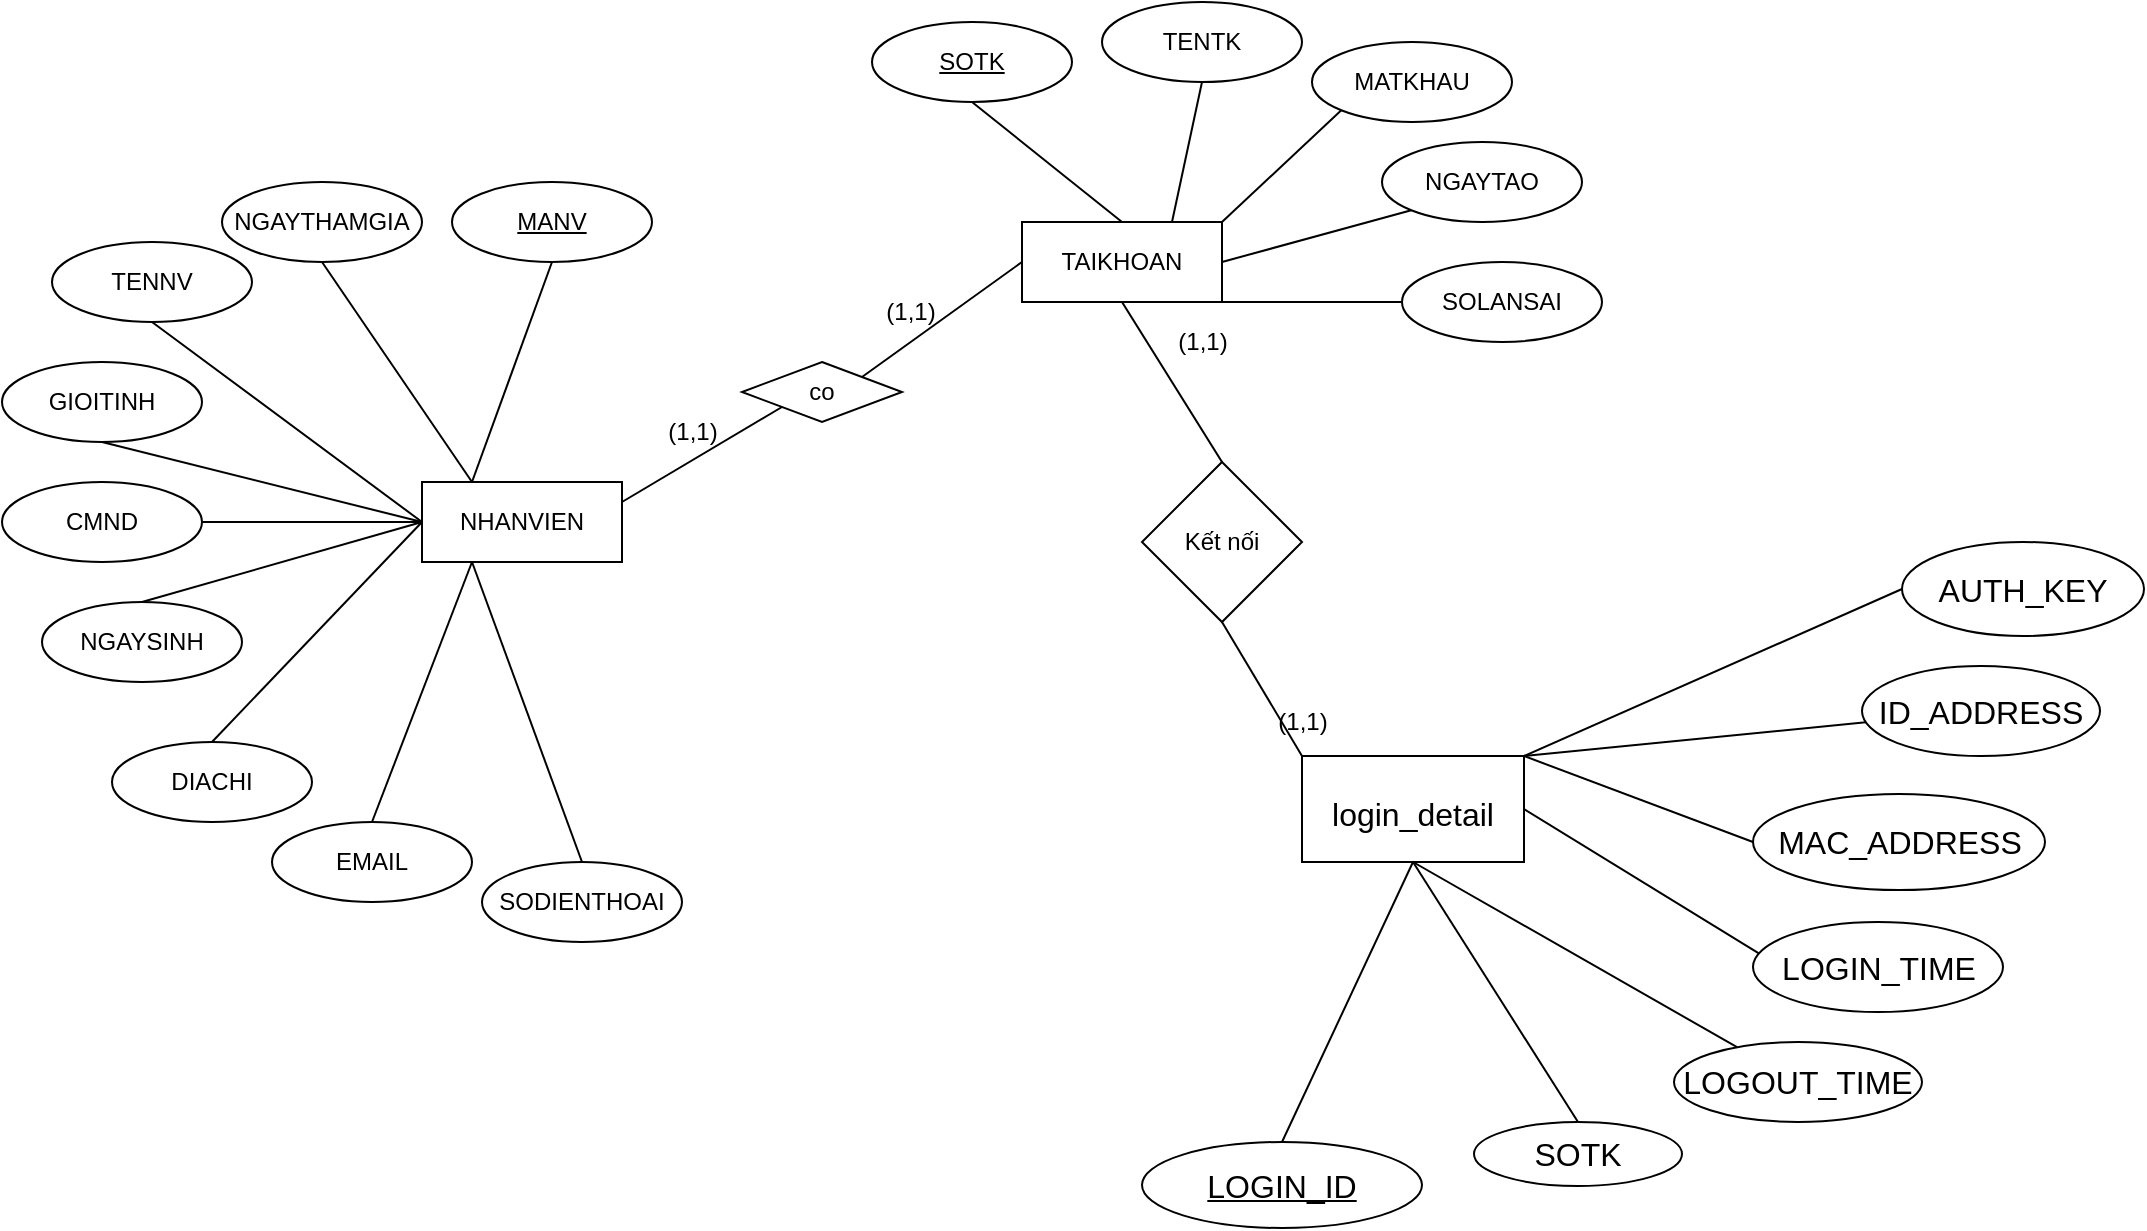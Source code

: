 <mxfile version="20.3.0" type="device"><diagram id="AjGUlBx2SZJ8fAy3tSt0" name="Page-1"><mxGraphModel dx="1298" dy="-1399" grid="1" gridSize="10" guides="1" tooltips="1" connect="1" arrows="1" fold="1" page="1" pageScale="1" pageWidth="850" pageHeight="1100" math="0" shadow="0"><root><mxCell id="0"/><mxCell id="1" parent="0"/><mxCell id="5hmejOzK3oDJFaAcILtw-1" value="NHANVIEN" style="whiteSpace=wrap;html=1;align=center;" parent="1" vertex="1"><mxGeometry x="220" y="2570" width="100" height="40" as="geometry"/></mxCell><mxCell id="5hmejOzK3oDJFaAcILtw-2" value="MANV" style="ellipse;whiteSpace=wrap;html=1;align=center;fontStyle=4;" parent="1" vertex="1"><mxGeometry x="235" y="2420" width="100" height="40" as="geometry"/></mxCell><mxCell id="5hmejOzK3oDJFaAcILtw-3" value="TENNV" style="ellipse;whiteSpace=wrap;html=1;align=center;" parent="1" vertex="1"><mxGeometry x="35" y="2450" width="100" height="40" as="geometry"/></mxCell><mxCell id="5hmejOzK3oDJFaAcILtw-4" value="GIOITINH" style="ellipse;whiteSpace=wrap;html=1;align=center;" parent="1" vertex="1"><mxGeometry x="10" y="2510" width="100" height="40" as="geometry"/></mxCell><mxCell id="5hmejOzK3oDJFaAcILtw-5" value="CMND" style="ellipse;whiteSpace=wrap;html=1;align=center;" parent="1" vertex="1"><mxGeometry x="10" y="2570" width="100" height="40" as="geometry"/></mxCell><mxCell id="5hmejOzK3oDJFaAcILtw-6" value="NGAYSINH" style="ellipse;whiteSpace=wrap;html=1;align=center;" parent="1" vertex="1"><mxGeometry x="30" y="2630" width="100" height="40" as="geometry"/></mxCell><mxCell id="5hmejOzK3oDJFaAcILtw-7" value="SODIENTHOAI" style="ellipse;whiteSpace=wrap;html=1;align=center;" parent="1" vertex="1"><mxGeometry x="250" y="2760" width="100" height="40" as="geometry"/></mxCell><mxCell id="5hmejOzK3oDJFaAcILtw-8" value="EMAIL" style="ellipse;whiteSpace=wrap;html=1;align=center;" parent="1" vertex="1"><mxGeometry x="145" y="2740" width="100" height="40" as="geometry"/></mxCell><mxCell id="5hmejOzK3oDJFaAcILtw-9" value="DIACHI" style="ellipse;whiteSpace=wrap;html=1;align=center;" parent="1" vertex="1"><mxGeometry x="65" y="2700" width="100" height="40" as="geometry"/></mxCell><mxCell id="5hmejOzK3oDJFaAcILtw-10" value="NGAYTHAMGIA" style="ellipse;whiteSpace=wrap;html=1;align=center;" parent="1" vertex="1"><mxGeometry x="120" y="2420" width="100" height="40" as="geometry"/></mxCell><mxCell id="5hmejOzK3oDJFaAcILtw-11" value="" style="endArrow=none;html=1;rounded=0;strokeColor=#000000;exitX=0.25;exitY=0;exitDx=0;exitDy=0;entryX=0.5;entryY=1;entryDx=0;entryDy=0;" parent="1" source="5hmejOzK3oDJFaAcILtw-1" target="5hmejOzK3oDJFaAcILtw-2" edge="1"><mxGeometry width="50" height="50" relative="1" as="geometry"><mxPoint x="360" y="2580" as="sourcePoint"/><mxPoint x="410" y="2530" as="targetPoint"/></mxGeometry></mxCell><mxCell id="5hmejOzK3oDJFaAcILtw-12" value="" style="endArrow=none;html=1;rounded=0;strokeColor=#000000;exitX=0.25;exitY=0;exitDx=0;exitDy=0;entryX=0.5;entryY=1;entryDx=0;entryDy=0;" parent="1" source="5hmejOzK3oDJFaAcILtw-1" target="5hmejOzK3oDJFaAcILtw-10" edge="1"><mxGeometry width="50" height="50" relative="1" as="geometry"><mxPoint x="360" y="2580" as="sourcePoint"/><mxPoint x="410" y="2530" as="targetPoint"/></mxGeometry></mxCell><mxCell id="5hmejOzK3oDJFaAcILtw-13" value="" style="endArrow=none;html=1;rounded=0;strokeColor=#000000;exitX=0;exitY=0.5;exitDx=0;exitDy=0;entryX=0.5;entryY=1;entryDx=0;entryDy=0;" parent="1" source="5hmejOzK3oDJFaAcILtw-1" target="5hmejOzK3oDJFaAcILtw-3" edge="1"><mxGeometry width="50" height="50" relative="1" as="geometry"><mxPoint x="360" y="2580" as="sourcePoint"/><mxPoint x="410" y="2530" as="targetPoint"/></mxGeometry></mxCell><mxCell id="5hmejOzK3oDJFaAcILtw-14" value="" style="endArrow=none;html=1;rounded=0;strokeColor=#000000;exitX=0;exitY=0.5;exitDx=0;exitDy=0;entryX=0.5;entryY=1;entryDx=0;entryDy=0;" parent="1" source="5hmejOzK3oDJFaAcILtw-1" target="5hmejOzK3oDJFaAcILtw-4" edge="1"><mxGeometry width="50" height="50" relative="1" as="geometry"><mxPoint x="360" y="2580" as="sourcePoint"/><mxPoint x="410" y="2530" as="targetPoint"/></mxGeometry></mxCell><mxCell id="5hmejOzK3oDJFaAcILtw-15" value="" style="endArrow=none;html=1;rounded=0;strokeColor=#000000;exitX=0;exitY=0.5;exitDx=0;exitDy=0;entryX=1;entryY=0.5;entryDx=0;entryDy=0;" parent="1" source="5hmejOzK3oDJFaAcILtw-1" target="5hmejOzK3oDJFaAcILtw-5" edge="1"><mxGeometry width="50" height="50" relative="1" as="geometry"><mxPoint x="360" y="2580" as="sourcePoint"/><mxPoint x="410" y="2530" as="targetPoint"/></mxGeometry></mxCell><mxCell id="5hmejOzK3oDJFaAcILtw-16" value="" style="endArrow=none;html=1;rounded=0;strokeColor=#000000;entryX=0.5;entryY=0;entryDx=0;entryDy=0;" parent="1" target="5hmejOzK3oDJFaAcILtw-6" edge="1"><mxGeometry width="50" height="50" relative="1" as="geometry"><mxPoint x="220" y="2590.0" as="sourcePoint"/><mxPoint x="410" y="2530" as="targetPoint"/></mxGeometry></mxCell><mxCell id="5hmejOzK3oDJFaAcILtw-17" value="" style="endArrow=none;html=1;rounded=0;strokeColor=#000000;exitX=0;exitY=0.5;exitDx=0;exitDy=0;entryX=0.5;entryY=0;entryDx=0;entryDy=0;" parent="1" source="5hmejOzK3oDJFaAcILtw-1" target="5hmejOzK3oDJFaAcILtw-9" edge="1"><mxGeometry width="50" height="50" relative="1" as="geometry"><mxPoint x="360" y="2580" as="sourcePoint"/><mxPoint x="410" y="2530" as="targetPoint"/></mxGeometry></mxCell><mxCell id="5hmejOzK3oDJFaAcILtw-18" value="" style="endArrow=none;html=1;rounded=0;strokeColor=#000000;exitX=0.25;exitY=1;exitDx=0;exitDy=0;entryX=0.5;entryY=0;entryDx=0;entryDy=0;" parent="1" source="5hmejOzK3oDJFaAcILtw-1" target="5hmejOzK3oDJFaAcILtw-8" edge="1"><mxGeometry width="50" height="50" relative="1" as="geometry"><mxPoint x="360" y="2580" as="sourcePoint"/><mxPoint x="410" y="2530" as="targetPoint"/></mxGeometry></mxCell><mxCell id="5hmejOzK3oDJFaAcILtw-19" value="" style="endArrow=none;html=1;rounded=0;strokeColor=#000000;exitX=0.25;exitY=1;exitDx=0;exitDy=0;entryX=0.5;entryY=0;entryDx=0;entryDy=0;" parent="1" source="5hmejOzK3oDJFaAcILtw-1" target="5hmejOzK3oDJFaAcILtw-7" edge="1"><mxGeometry width="50" height="50" relative="1" as="geometry"><mxPoint x="360" y="2580" as="sourcePoint"/><mxPoint x="410" y="2530" as="targetPoint"/></mxGeometry></mxCell><mxCell id="5hmejOzK3oDJFaAcILtw-20" value="TAIKHOAN" style="whiteSpace=wrap;html=1;align=center;" parent="1" vertex="1"><mxGeometry x="520" y="2440" width="100" height="40" as="geometry"/></mxCell><mxCell id="5hmejOzK3oDJFaAcILtw-21" value="SOTK" style="ellipse;whiteSpace=wrap;html=1;align=center;fontStyle=4;" parent="1" vertex="1"><mxGeometry x="445" y="2340" width="100" height="40" as="geometry"/></mxCell><mxCell id="5hmejOzK3oDJFaAcILtw-26" value="TENTK" style="ellipse;whiteSpace=wrap;html=1;align=center;" parent="1" vertex="1"><mxGeometry x="560" y="2330" width="100" height="40" as="geometry"/></mxCell><mxCell id="5hmejOzK3oDJFaAcILtw-27" value="MATKHAU" style="ellipse;whiteSpace=wrap;html=1;align=center;" parent="1" vertex="1"><mxGeometry x="665" y="2350" width="100" height="40" as="geometry"/></mxCell><mxCell id="5hmejOzK3oDJFaAcILtw-28" value="NGAYTAO" style="ellipse;whiteSpace=wrap;html=1;align=center;" parent="1" vertex="1"><mxGeometry x="700" y="2400" width="100" height="40" as="geometry"/></mxCell><mxCell id="5hmejOzK3oDJFaAcILtw-29" value="SOLANSAI" style="ellipse;whiteSpace=wrap;html=1;align=center;" parent="1" vertex="1"><mxGeometry x="710" y="2460" width="100" height="40" as="geometry"/></mxCell><mxCell id="5hmejOzK3oDJFaAcILtw-33" value="" style="endArrow=none;html=1;rounded=0;strokeColor=#000000;exitX=0.5;exitY=1;exitDx=0;exitDy=0;entryX=0.5;entryY=0;entryDx=0;entryDy=0;" parent="1" source="5hmejOzK3oDJFaAcILtw-21" target="5hmejOzK3oDJFaAcILtw-20" edge="1"><mxGeometry relative="1" as="geometry"><mxPoint x="410" y="2560" as="sourcePoint"/><mxPoint x="570" y="2560" as="targetPoint"/></mxGeometry></mxCell><mxCell id="5hmejOzK3oDJFaAcILtw-34" value="" style="endArrow=none;html=1;rounded=0;strokeColor=#000000;exitX=0.5;exitY=1;exitDx=0;exitDy=0;entryX=0.75;entryY=0;entryDx=0;entryDy=0;" parent="1" source="5hmejOzK3oDJFaAcILtw-26" target="5hmejOzK3oDJFaAcILtw-20" edge="1"><mxGeometry relative="1" as="geometry"><mxPoint x="410" y="2560" as="sourcePoint"/><mxPoint x="570" y="2560" as="targetPoint"/></mxGeometry></mxCell><mxCell id="5hmejOzK3oDJFaAcILtw-35" value="" style="endArrow=none;html=1;rounded=0;strokeColor=#000000;exitX=0;exitY=1;exitDx=0;exitDy=0;entryX=1;entryY=0;entryDx=0;entryDy=0;" parent="1" source="5hmejOzK3oDJFaAcILtw-27" target="5hmejOzK3oDJFaAcILtw-20" edge="1"><mxGeometry relative="1" as="geometry"><mxPoint x="410" y="2560" as="sourcePoint"/><mxPoint x="570" y="2560" as="targetPoint"/></mxGeometry></mxCell><mxCell id="5hmejOzK3oDJFaAcILtw-36" value="" style="endArrow=none;html=1;rounded=0;strokeColor=#000000;exitX=1;exitY=0.5;exitDx=0;exitDy=0;entryX=0;entryY=1;entryDx=0;entryDy=0;" parent="1" source="5hmejOzK3oDJFaAcILtw-20" target="5hmejOzK3oDJFaAcILtw-28" edge="1"><mxGeometry relative="1" as="geometry"><mxPoint x="410" y="2560" as="sourcePoint"/><mxPoint x="570" y="2560" as="targetPoint"/></mxGeometry></mxCell><mxCell id="5hmejOzK3oDJFaAcILtw-37" value="" style="endArrow=none;html=1;rounded=0;strokeColor=#000000;exitX=0;exitY=0.5;exitDx=0;exitDy=0;entryX=1;entryY=1;entryDx=0;entryDy=0;" parent="1" source="5hmejOzK3oDJFaAcILtw-29" target="5hmejOzK3oDJFaAcILtw-20" edge="1"><mxGeometry relative="1" as="geometry"><mxPoint x="410" y="2560" as="sourcePoint"/><mxPoint x="570" y="2560" as="targetPoint"/></mxGeometry></mxCell><mxCell id="5hmejOzK3oDJFaAcILtw-38" value="co" style="shape=rhombus;perimeter=rhombusPerimeter;whiteSpace=wrap;html=1;align=center;" parent="1" vertex="1"><mxGeometry x="380" y="2510" width="80" height="30" as="geometry"/></mxCell><mxCell id="5hmejOzK3oDJFaAcILtw-40" value="" style="endArrow=none;html=1;rounded=0;strokeColor=#000000;exitX=1;exitY=0.25;exitDx=0;exitDy=0;entryX=0;entryY=1;entryDx=0;entryDy=0;" parent="1" source="5hmejOzK3oDJFaAcILtw-1" target="5hmejOzK3oDJFaAcILtw-38" edge="1"><mxGeometry relative="1" as="geometry"><mxPoint x="410" y="2560" as="sourcePoint"/><mxPoint x="570" y="2560" as="targetPoint"/></mxGeometry></mxCell><mxCell id="5hmejOzK3oDJFaAcILtw-41" value="" style="endArrow=none;html=1;rounded=0;strokeColor=#000000;exitX=1;exitY=0;exitDx=0;exitDy=0;entryX=0;entryY=0.5;entryDx=0;entryDy=0;" parent="1" source="5hmejOzK3oDJFaAcILtw-38" target="5hmejOzK3oDJFaAcILtw-20" edge="1"><mxGeometry relative="1" as="geometry"><mxPoint x="410" y="2560" as="sourcePoint"/><mxPoint x="570" y="2560" as="targetPoint"/></mxGeometry></mxCell><mxCell id="5hmejOzK3oDJFaAcILtw-44" value="(1,1)" style="text;html=1;align=center;verticalAlign=middle;resizable=0;points=[];autosize=1;strokeColor=none;fillColor=none;" parent="1" vertex="1"><mxGeometry x="330" y="2530" width="50" height="30" as="geometry"/></mxCell><mxCell id="5hmejOzK3oDJFaAcILtw-45" value="(1,1)" style="text;html=1;align=center;verticalAlign=middle;resizable=0;points=[];autosize=1;strokeColor=none;fillColor=none;" parent="1" vertex="1"><mxGeometry x="439" y="2470" width="50" height="30" as="geometry"/></mxCell><mxCell id="qvs9onSDj6665qpHXZSj-1" value="&lt;font style=&quot;font-size: 16px;&quot;&gt;login_detail&lt;/font&gt;" style="rounded=0;whiteSpace=wrap;html=1;fontSize=20;" vertex="1" parent="1"><mxGeometry x="660" y="2707" width="111" height="53" as="geometry"/></mxCell><mxCell id="qvs9onSDj6665qpHXZSj-2" value="&lt;u&gt;LOGIN_ID&lt;/u&gt;" style="ellipse;whiteSpace=wrap;html=1;fontSize=16;" vertex="1" parent="1"><mxGeometry x="580" y="2900" width="140" height="43" as="geometry"/></mxCell><mxCell id="qvs9onSDj6665qpHXZSj-3" value="" style="endArrow=none;html=1;rounded=0;fontSize=16;entryX=0.5;entryY=0;entryDx=0;entryDy=0;exitX=0.5;exitY=1;exitDx=0;exitDy=0;" edge="1" parent="1" source="qvs9onSDj6665qpHXZSj-1" target="qvs9onSDj6665qpHXZSj-2"><mxGeometry width="50" height="50" relative="1" as="geometry"><mxPoint x="238" y="2560" as="sourcePoint"/><mxPoint x="288" y="2510" as="targetPoint"/></mxGeometry></mxCell><mxCell id="qvs9onSDj6665qpHXZSj-4" value="AUTH_KEY" style="ellipse;whiteSpace=wrap;html=1;fontSize=16;" vertex="1" parent="1"><mxGeometry x="960" y="2600" width="121" height="47" as="geometry"/></mxCell><mxCell id="qvs9onSDj6665qpHXZSj-5" value="" style="endArrow=none;html=1;rounded=0;fontSize=16;entryX=0;entryY=0.5;entryDx=0;entryDy=0;exitX=1;exitY=0;exitDx=0;exitDy=0;" edge="1" parent="1" source="qvs9onSDj6665qpHXZSj-1" target="qvs9onSDj6665qpHXZSj-4"><mxGeometry width="50" height="50" relative="1" as="geometry"><mxPoint x="238" y="2560" as="sourcePoint"/><mxPoint x="288" y="2510" as="targetPoint"/></mxGeometry></mxCell><mxCell id="qvs9onSDj6665qpHXZSj-6" value="ID_ADDRESS" style="ellipse;whiteSpace=wrap;html=1;fontSize=16;" vertex="1" parent="1"><mxGeometry x="940" y="2662" width="119" height="45" as="geometry"/></mxCell><mxCell id="qvs9onSDj6665qpHXZSj-7" value="" style="endArrow=none;html=1;rounded=0;fontSize=16;exitX=1;exitY=0;exitDx=0;exitDy=0;" edge="1" parent="1" source="qvs9onSDj6665qpHXZSj-1" target="qvs9onSDj6665qpHXZSj-6"><mxGeometry width="50" height="50" relative="1" as="geometry"><mxPoint x="238" y="2560" as="sourcePoint"/><mxPoint x="288" y="2510" as="targetPoint"/></mxGeometry></mxCell><mxCell id="qvs9onSDj6665qpHXZSj-8" value="MAC_ADDRESS" style="ellipse;whiteSpace=wrap;html=1;fontSize=16;" vertex="1" parent="1"><mxGeometry x="885.5" y="2726" width="146" height="48" as="geometry"/></mxCell><mxCell id="qvs9onSDj6665qpHXZSj-9" value="" style="endArrow=none;html=1;rounded=0;fontSize=16;entryX=0;entryY=0.5;entryDx=0;entryDy=0;exitX=1;exitY=0;exitDx=0;exitDy=0;" edge="1" parent="1" source="qvs9onSDj6665qpHXZSj-1" target="qvs9onSDj6665qpHXZSj-8"><mxGeometry width="50" height="50" relative="1" as="geometry"><mxPoint x="238" y="2560" as="sourcePoint"/><mxPoint x="288" y="2510" as="targetPoint"/></mxGeometry></mxCell><mxCell id="qvs9onSDj6665qpHXZSj-10" value="LOGIN_TIME" style="ellipse;whiteSpace=wrap;html=1;fontSize=16;" vertex="1" parent="1"><mxGeometry x="885.5" y="2790" width="125" height="45" as="geometry"/></mxCell><mxCell id="qvs9onSDj6665qpHXZSj-11" value="" style="endArrow=none;html=1;rounded=0;fontSize=16;entryX=0.025;entryY=0.352;entryDx=0;entryDy=0;entryPerimeter=0;exitX=1;exitY=0.5;exitDx=0;exitDy=0;" edge="1" parent="1" source="qvs9onSDj6665qpHXZSj-1" target="qvs9onSDj6665qpHXZSj-10"><mxGeometry width="50" height="50" relative="1" as="geometry"><mxPoint x="763" y="2736" as="sourcePoint"/><mxPoint x="288" y="2510" as="targetPoint"/></mxGeometry></mxCell><mxCell id="qvs9onSDj6665qpHXZSj-12" value="LOGOUT_TIME" style="ellipse;whiteSpace=wrap;html=1;fontSize=16;" vertex="1" parent="1"><mxGeometry x="846" y="2850" width="124" height="40" as="geometry"/></mxCell><mxCell id="qvs9onSDj6665qpHXZSj-13" value="" style="endArrow=none;html=1;rounded=0;fontSize=16;exitX=0.5;exitY=1;exitDx=0;exitDy=0;" edge="1" parent="1" source="qvs9onSDj6665qpHXZSj-1" target="qvs9onSDj6665qpHXZSj-12"><mxGeometry width="50" height="50" relative="1" as="geometry"><mxPoint x="238" y="2560" as="sourcePoint"/><mxPoint x="288" y="2510" as="targetPoint"/></mxGeometry></mxCell><mxCell id="qvs9onSDj6665qpHXZSj-14" value="SOTK" style="ellipse;whiteSpace=wrap;html=1;fontSize=16;" vertex="1" parent="1"><mxGeometry x="746" y="2890" width="104" height="32" as="geometry"/></mxCell><mxCell id="qvs9onSDj6665qpHXZSj-15" value="" style="endArrow=none;html=1;rounded=0;fontSize=16;entryX=0.5;entryY=0;entryDx=0;entryDy=0;exitX=0.5;exitY=1;exitDx=0;exitDy=0;" edge="1" parent="1" source="qvs9onSDj6665qpHXZSj-1" target="qvs9onSDj6665qpHXZSj-14"><mxGeometry width="50" height="50" relative="1" as="geometry"><mxPoint x="238" y="2560" as="sourcePoint"/><mxPoint x="288" y="2510" as="targetPoint"/></mxGeometry></mxCell><mxCell id="qvs9onSDj6665qpHXZSj-17" value="Kết nối" style="rhombus;whiteSpace=wrap;html=1;" vertex="1" parent="1"><mxGeometry x="580" y="2560" width="80" height="80" as="geometry"/></mxCell><mxCell id="qvs9onSDj6665qpHXZSj-18" value="" style="endArrow=none;html=1;rounded=0;exitX=0.5;exitY=0;exitDx=0;exitDy=0;entryX=0.5;entryY=1;entryDx=0;entryDy=0;" edge="1" parent="1" source="qvs9onSDj6665qpHXZSj-17" target="5hmejOzK3oDJFaAcILtw-20"><mxGeometry width="50" height="50" relative="1" as="geometry"><mxPoint x="780" y="2630" as="sourcePoint"/><mxPoint x="830" y="2580" as="targetPoint"/></mxGeometry></mxCell><mxCell id="qvs9onSDj6665qpHXZSj-19" value="" style="endArrow=none;html=1;rounded=0;exitX=0.5;exitY=1;exitDx=0;exitDy=0;entryX=0;entryY=0;entryDx=0;entryDy=0;" edge="1" parent="1" source="qvs9onSDj6665qpHXZSj-17" target="qvs9onSDj6665qpHXZSj-1"><mxGeometry width="50" height="50" relative="1" as="geometry"><mxPoint x="780" y="2630" as="sourcePoint"/><mxPoint x="830" y="2580" as="targetPoint"/></mxGeometry></mxCell><mxCell id="qvs9onSDj6665qpHXZSj-21" value="(1,1)" style="text;html=1;align=center;verticalAlign=middle;resizable=0;points=[];autosize=1;strokeColor=none;fillColor=none;" vertex="1" parent="1"><mxGeometry x="585" y="2485" width="50" height="30" as="geometry"/></mxCell><mxCell id="qvs9onSDj6665qpHXZSj-22" value="(1,1)" style="text;html=1;align=center;verticalAlign=middle;resizable=0;points=[];autosize=1;strokeColor=none;fillColor=none;" vertex="1" parent="1"><mxGeometry x="635" y="2675" width="50" height="30" as="geometry"/></mxCell></root></mxGraphModel></diagram></mxfile>